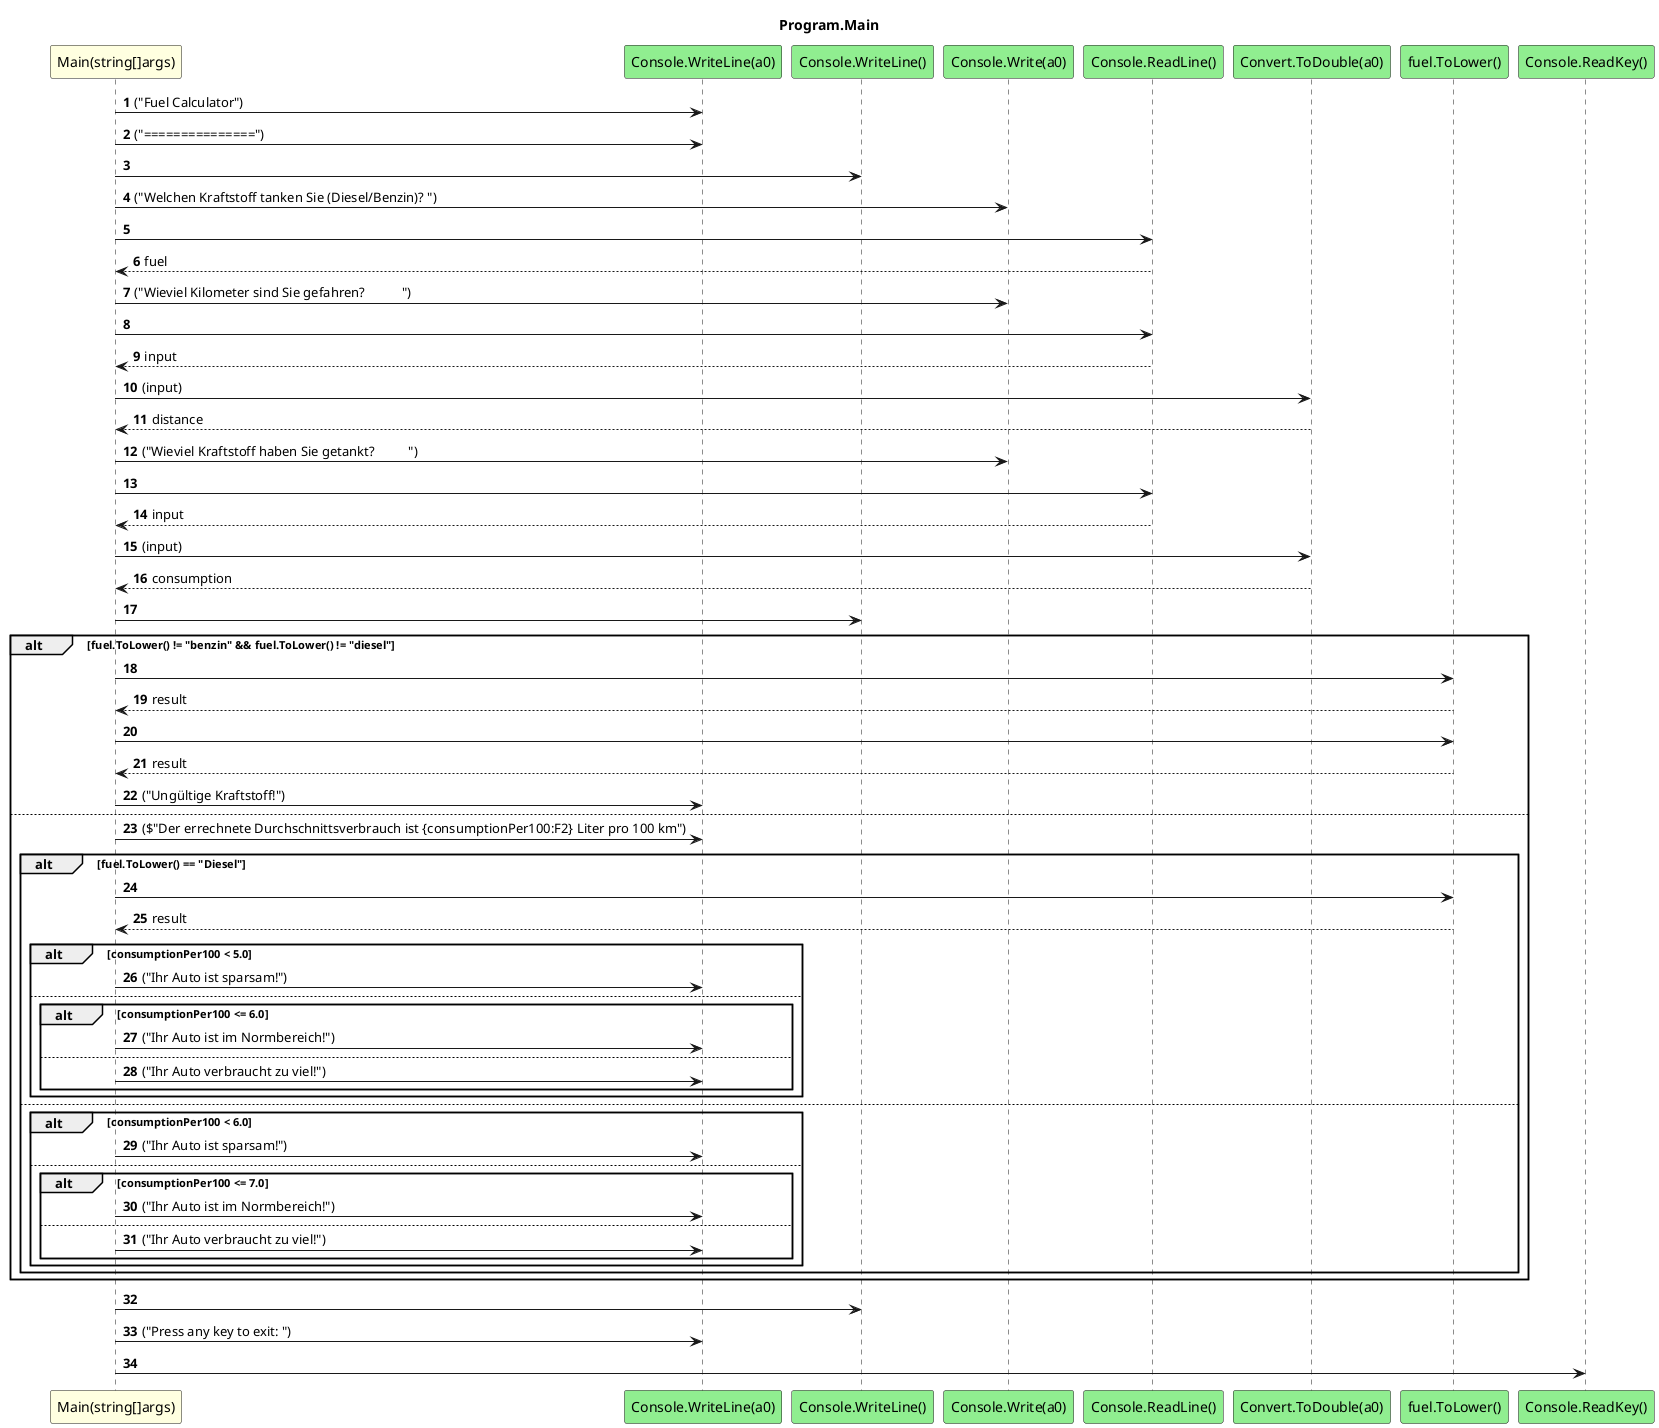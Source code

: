 @startuml Program.Main
title Program.Main
participant "Main(string[]args)" as Main_p0 #LightYellow
participant "Console.WriteLine(a0)" as Console_WriteLine_a0 #LightGreen
participant "Console.WriteLine()" as Console_WriteLine #LightGreen
participant "Console.Write(a0)" as Console_Write_a0 #LightGreen
participant "Console.ReadLine()" as Console_ReadLine #LightGreen
participant "Convert.ToDouble(a0)" as Convert_ToDouble_a0 #LightGreen
participant "fuel.ToLower()" as fuel_ToLower #LightGreen
participant "Console.ReadKey()" as Console_ReadKey #LightGreen
autonumber
Main_p0 -> Console_WriteLine_a0 : ("Fuel Calculator")
Main_p0 -> Console_WriteLine_a0 : ("===============")
Main_p0 -> Console_WriteLine
Main_p0 -> Console_Write_a0 : ("Welchen Kraftstoff tanken Sie (Diesel/Benzin)? ")
Main_p0 -> Console_ReadLine
Console_ReadLine --> Main_p0 : fuel
Main_p0 -> Console_Write_a0 : ("Wieviel Kilometer sind Sie gefahren?           ")
Main_p0 -> Console_ReadLine
Console_ReadLine --> Main_p0 : input
Main_p0 -> Convert_ToDouble_a0 : (input)
Convert_ToDouble_a0 --> Main_p0 : distance
Main_p0 -> Console_Write_a0 : ("Wieviel Kraftstoff haben Sie getankt?          ")
Main_p0 -> Console_ReadLine
Console_ReadLine --> Main_p0 : input
Main_p0 -> Convert_ToDouble_a0 : (input)
Convert_ToDouble_a0 --> Main_p0 : consumption
Main_p0 -> Console_WriteLine
alt fuel.ToLower() != "benzin" && fuel.ToLower() != "diesel"
    Main_p0 -> fuel_ToLower
    fuel_ToLower --> Main_p0 : result
    Main_p0 -> fuel_ToLower
    fuel_ToLower --> Main_p0 : result
    Main_p0 -> Console_WriteLine_a0 : ("Ungültige Kraftstoff!")
    else
        Main_p0 -> Console_WriteLine_a0 : ($"Der errechnete Durchschnittsverbrauch ist {consumptionPer100:F2} Liter pro 100 km")
        alt fuel.ToLower() == "Diesel"
            Main_p0 -> fuel_ToLower
            fuel_ToLower --> Main_p0 : result
            alt consumptionPer100 < 5.0
                Main_p0 -> Console_WriteLine_a0 : ("Ihr Auto ist sparsam!")
                else
                    alt consumptionPer100 <= 6.0
                        Main_p0 -> Console_WriteLine_a0 : ("Ihr Auto ist im Normbereich!")
                        else
                            Main_p0 -> Console_WriteLine_a0 : ("Ihr Auto verbraucht zu viel!")
                    end
            end
            else
                alt consumptionPer100 < 6.0
                    Main_p0 -> Console_WriteLine_a0 : ("Ihr Auto ist sparsam!")
                    else
                        alt consumptionPer100 <= 7.0
                            Main_p0 -> Console_WriteLine_a0 : ("Ihr Auto ist im Normbereich!")
                            else
                                Main_p0 -> Console_WriteLine_a0 : ("Ihr Auto verbraucht zu viel!")
                        end
                end
        end
end
Main_p0 -> Console_WriteLine
Main_p0 -> Console_WriteLine_a0 : ("Press any key to exit: ")
Main_p0 -> Console_ReadKey
@enduml
